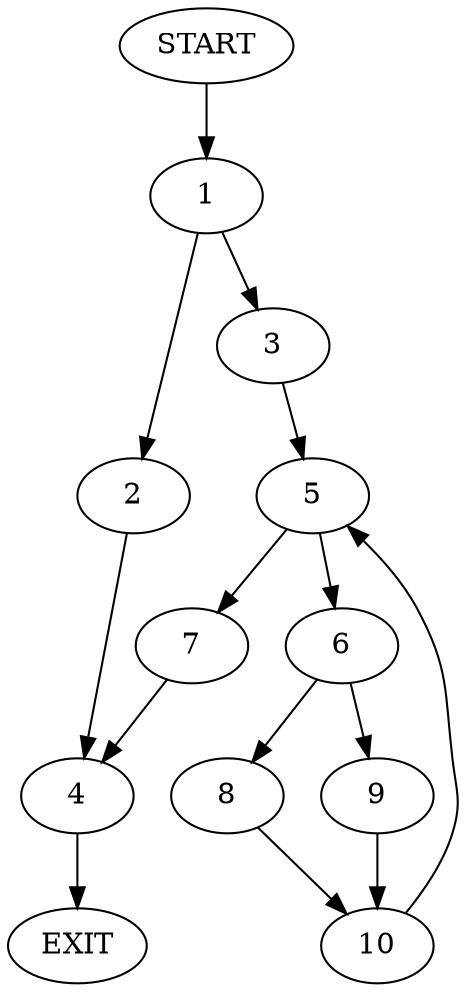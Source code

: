 digraph {
0 [label="START"]
11 [label="EXIT"]
0 -> 1
1 -> 2
1 -> 3
2 -> 4
3 -> 5
4 -> 11
5 -> 6
5 -> 7
7 -> 4
6 -> 8
6 -> 9
9 -> 10
8 -> 10
10 -> 5
}
